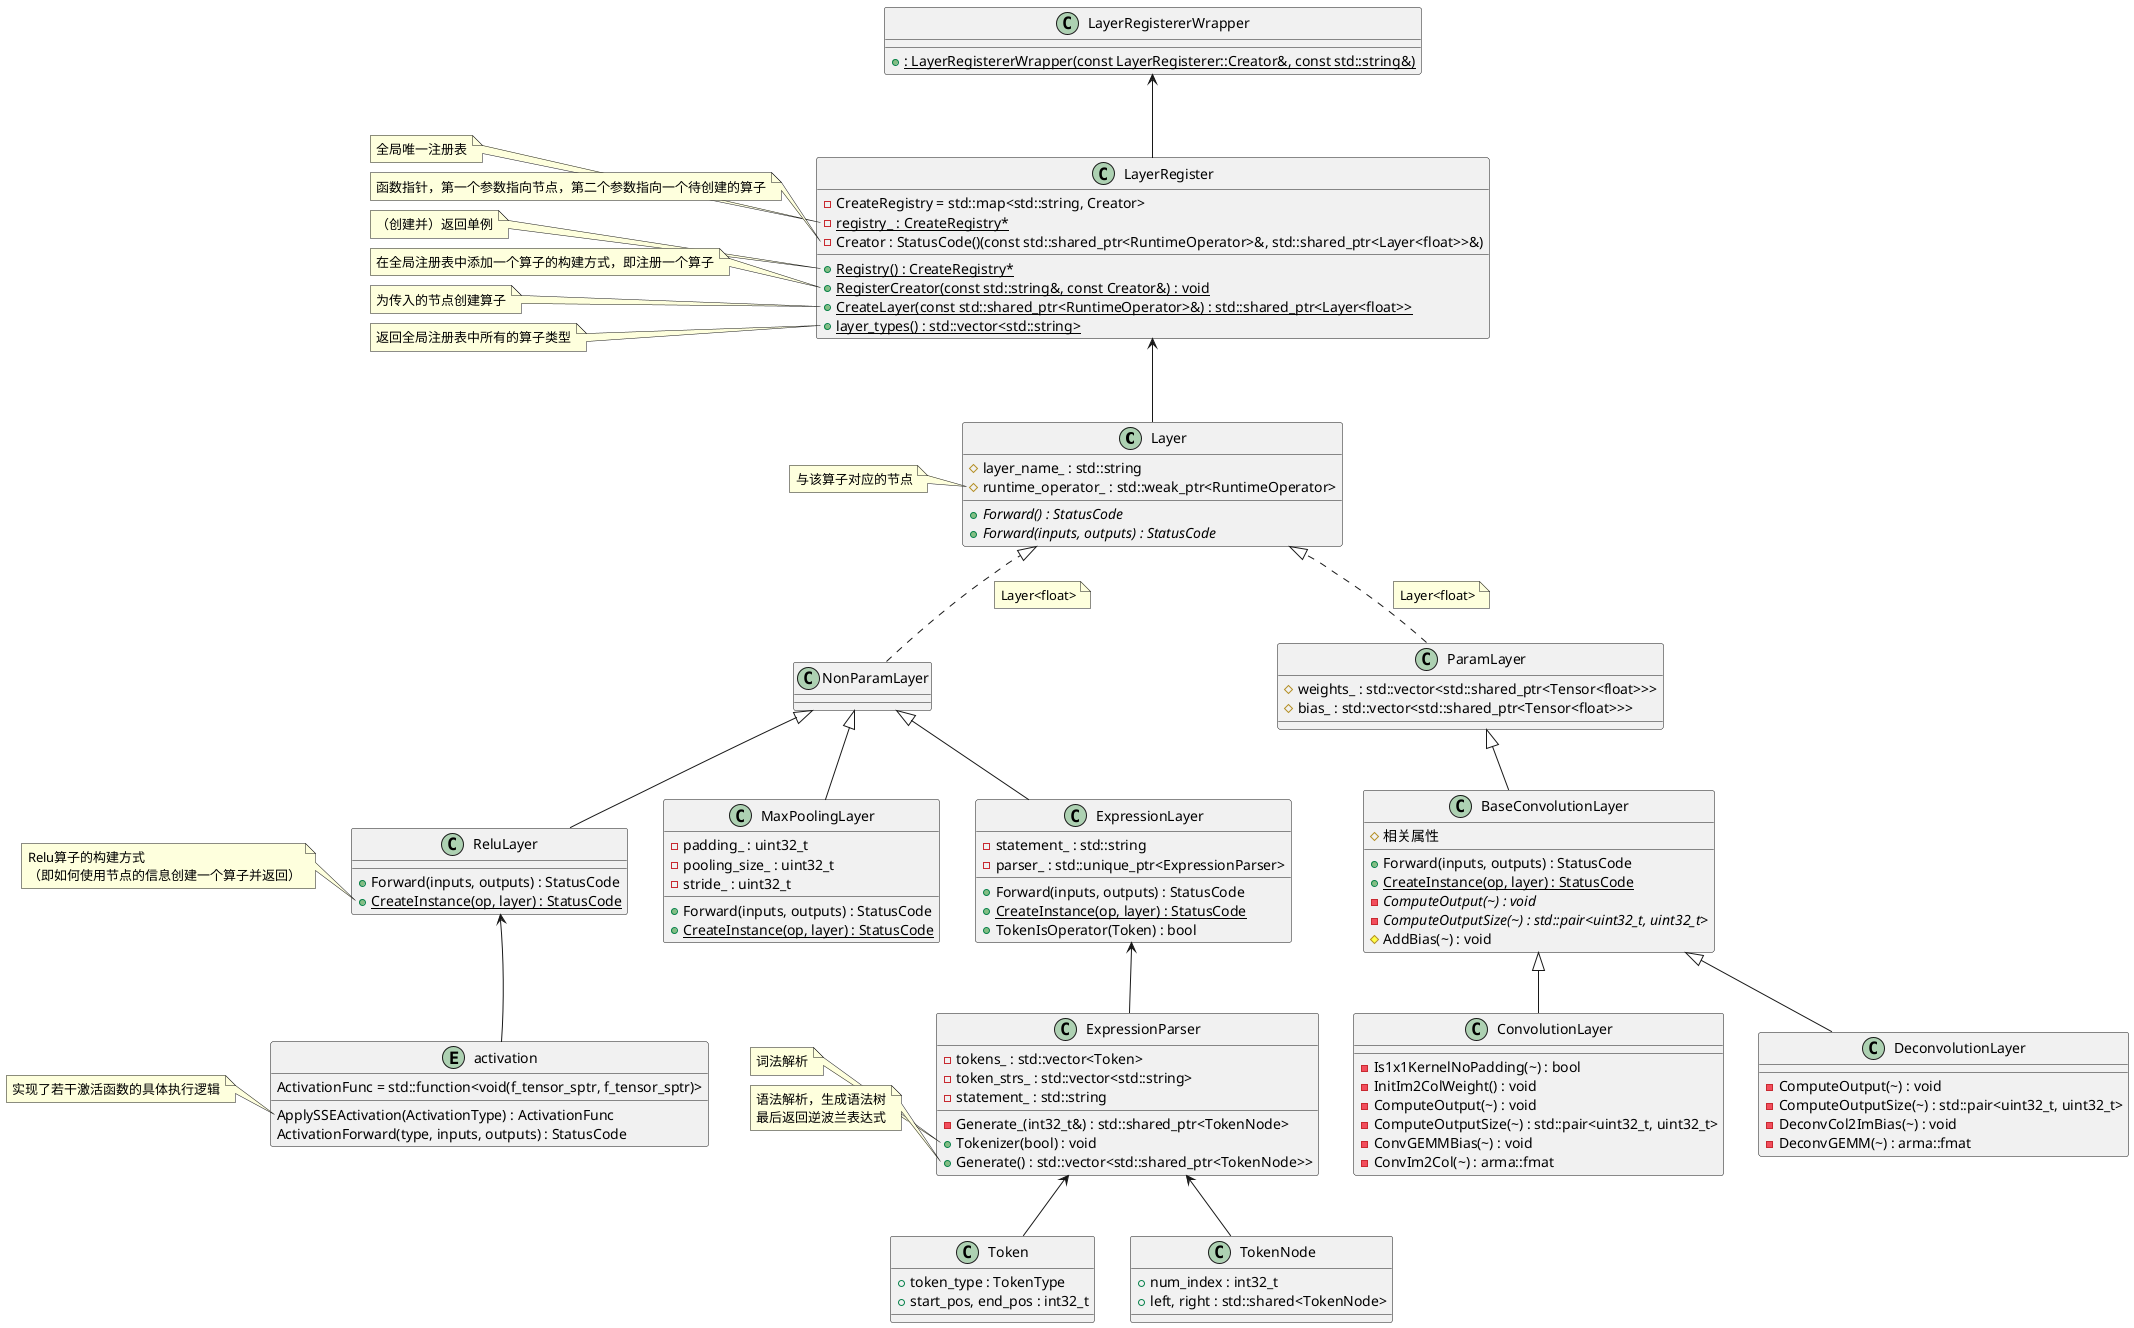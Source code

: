 @startuml Layer_Structure

' 算子虚基类
class Layer{
  + {abstract} Forward() : StatusCode
  + {abstract} Forward(inputs, outputs) : StatusCode
  # layer_name_ : std::string
  # runtime_operator_ : std::weak_ptr<RuntimeOperator>
}
note left of Layer::runtime_operator_
  与该算子对应的节点
end note 



' 算子注册类
class LayerRegister {
  {field} - CreateRegistry = std::map<std::string, Creator> 
  {field} - {static} registry_ : CreateRegistry* 
  {field} - Creator : StatusCode()(const std::shared_ptr<RuntimeOperator>&, std::shared_ptr<Layer<float>>&)
  + {static} Registry() : CreateRegistry* 
  + {static} RegisterCreator(const std::string&, const Creator&) : void 
  + {static} CreateLayer(const std::shared_ptr<RuntimeOperator>&) : std::shared_ptr<Layer<float>>
  + {static} layer_types() : std::vector<std::string>
}
LayerRegister <-- Layer

note left of LayerRegister::registry_ 
  全局唯一注册表
end note 

note left of LayerRegister::Creator
  函数指针，第一个参数指向节点，第二个参数指向一个待创建的算子
end note 

note left of LayerRegister::Registry()
  （创建并）返回单例
end note

note left of LayerRegister::RegisterCreator
  在全局注册表中添加一个算子的构建方式，即注册一个算子
end note 

note left of LayerRegister::CreateLayer
  为传入的节点创建算子
end note 

note left of LayerRegister::layer_types
  返回全局注册表中所有的算子类型
end note 

class LayerRegistererWrapper {
  + {static} : LayerRegistererWrapper(const LayerRegisterer::Creator&, const std::string&)
} 
LayerRegistererWrapper <-- LayerRegister


' 无参算子
class NonParamLayer {}
NonParamLayer ..|> Layer
note left on link : Layer<float>

' 有参算子
class ParamLayer {
  # weights_ : std::vector<std::shared_ptr<Tensor<float>>>
  # bias_ : std::vector<std::shared_ptr<Tensor<float>>>
}
ParamLayer ..|> Layer
note left on link : Layer<float>

' 布局调整
Layer -[hidden]->  NonParamLayer
class hiddenClass1 {} 
Layer -[hidden]-> hiddenClass1
hide hiddenClass1
class hiddenClass2 {} 
Layer -[hidden]-> hiddenClass2
hide hiddenClass2
Layer -[hidden]-> ParamLayer
NonParamLayer - hiddenClass1
hiddenClass1 - hiddenClass2
hiddenClass2 - ParamLayer


'Relu算子
class ReluLayer extends NonParamLayer {
  + Forward(inputs, outputs) : StatusCode
  {static} + CreateInstance(op, layer) : StatusCode
'  + Forward(const std::vector<std::shared_ptr<Tensor<float>>>&, std::vector<std::shared_ptr<Tensor<float>>>&) : StatusCode
'  {static} + CreateInstance(const std::shared_ptr<RuntimeOperator>&, std::shared_ptr<Layer<float>>&) : StatusCode
}

note left of ReluLayer::CreateInstance
  Relu算子的构建方式
  （即如何使用节点的信息创建一个算子并返回）
end note

'Relu算子中用的一些工具函数，就将其打包到entity中
entity activation {
  {field} ActivationFunc = std::function<void(f_tensor_sptr, f_tensor_sptr)>
  ApplySSEActivation(ActivationType) : ActivationFunc
  ActivationForward(type, inputs, outputs) : StatusCode 
}
note left of activation::ApplySSEActivation 
  实现了若干激活函数的具体执行逻辑
end note
activation --> ReluLayer
ReluLayer -[hidden]-> activation

class MaxPoolingLayer extends NonParamLayer {
  + Forward(inputs, outputs) : StatusCode
  {static} + CreateInstance(op, layer) : StatusCode
'  + Forward(const std::vector<std::shared_ptr<Tensor<float>>>&, std::vector<std::shared_ptr<Tensor<float>>>&) : StatusCode
'  {static} + CreateInstance(const std::shared_ptr<RuntimeOperator>&, std::shared_ptr<Layer<float>>&) : StatusCode
  - padding_ : uint32_t 
  - pooling_size_ : uint32_t 
  - stride_ : uint32_t 
}


'Conv算子
class BaseConvolutionLayer extends ParamLayer {
  + Forward(inputs, outputs) : StatusCode
  {static} + CreateInstance(op, layer) : StatusCode
  {abstract} - ComputeOutput(~) : void 
  {abstract} - ComputeOutputSize(~) : std::pair<uint32_t, uint32_t>
  # AddBias(~) : void 
  # 相关属性
}

class ConvolutionLayer extends BaseConvolutionLayer {
  - Is1x1KernelNoPadding(~) : bool
  - InitIm2ColWeight() : void 
  - ComputeOutput(~) : void 
  - ComputeOutputSize(~) : std::pair<uint32_t, uint32_t>
  - ConvGEMMBias(~) : void 
  - ConvIm2Col(~) : arma::fmat
}

class DeconvolutionLayer extends BaseConvolutionLayer {
  - ComputeOutput(~) : void 
  - ComputeOutputSize(~) : std::pair<uint32_t, uint32_t>
  - DeconvCol2ImBias(~) : void 
  - DeconvGEMM(~) : arma::fmat
}



'表达式层相关
class Token {
  + token_type : TokenType 
  + start_pos, end_pos : int32_t
}
class TokenNode { 
  + num_index : int32_t 
  + left, right : std::shared<TokenNode> 
}
class ExpressionParser {
  - tokens_ : std::vector<Token>
  - token_strs_ : std::vector<std::string>
  - statement_ : std::string 
  - Generate_(int32_t&) : std::shared_ptr<TokenNode>
  + Tokenizer(bool) : void 
  + Generate() : std::vector<std::shared_ptr<TokenNode>>
}
ExpressionParser <-- Token
ExpressionParser <-- TokenNode 

note left of ExpressionParser::Tokenizer
  词法解析
end note 

note left of ExpressionParser::Generate()
  语法解析，生成语法树
  最后返回逆波兰表达式
end note 


' 表达式层
class ExpressionLayer extends NonParamLayer {
  - statement_ : std::string 
  - parser_ : std::unique_ptr<ExpressionParser>
  + Forward(inputs, outputs) : StatusCode
  {static} + CreateInstance(op, layer) : StatusCode
  + TokenIsOperator(Token) : bool   
}
ExpressionLayer <-- ExpressionParser


@enduml